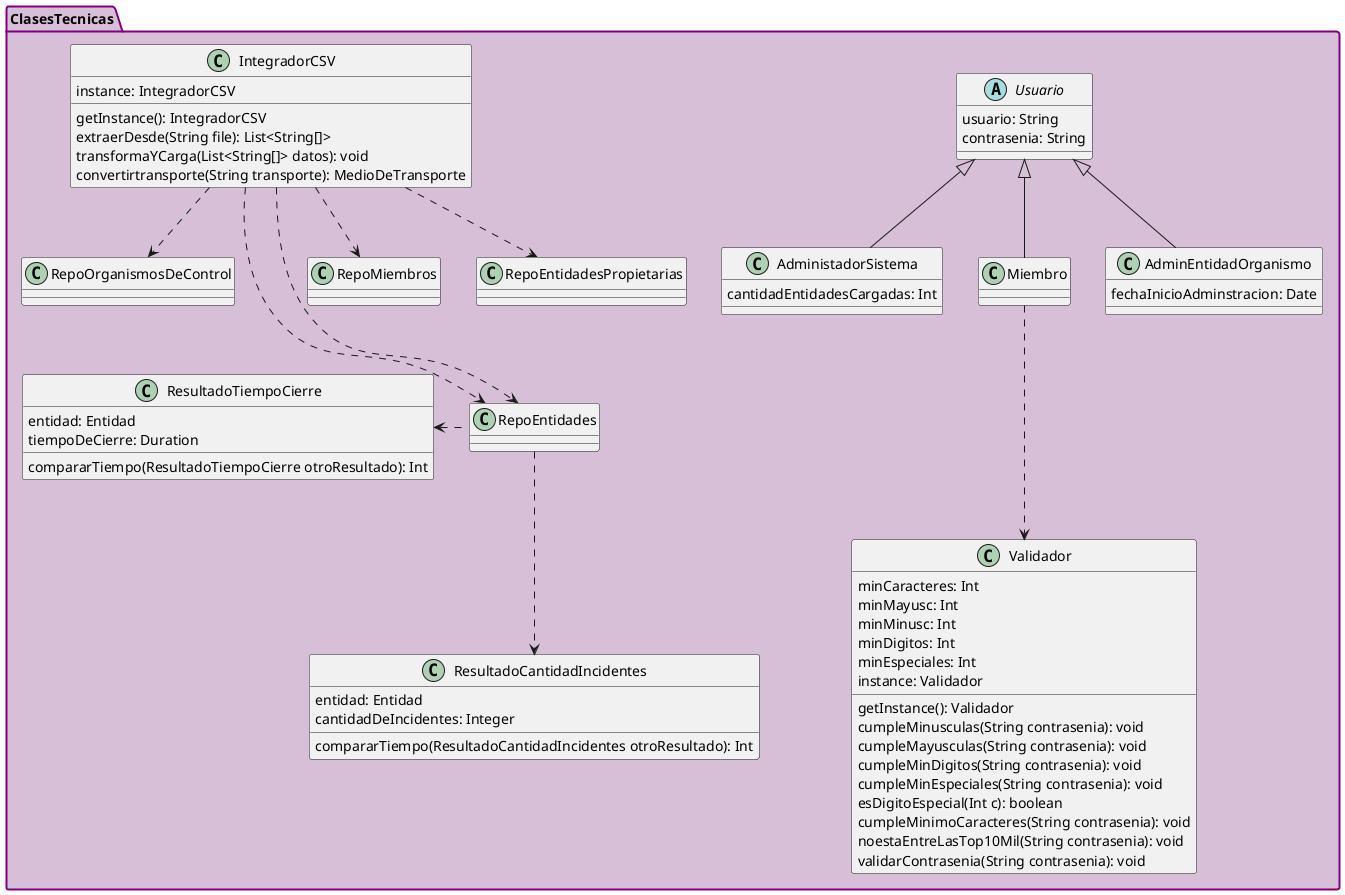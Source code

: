 @startuml
'https://plantuml.com/class-diagram

package ClasesTecnicas #back:thistle;line:purple;line.bold{
    abstract class Usuario{
        usuario: String
        contrasenia: String
    }

    class ResultadoCantidadIncidentes{
        entidad: Entidad
        cantidadDeIncidentes: Integer

        compararTiempo(ResultadoCantidadIncidentes otroResultado): Int
    }

    class ResultadoTiempoCierre{
        entidad: Entidad
        tiempoDeCierre: Duration

        compararTiempo(ResultadoTiempoCierre otroResultado): Int
    }

    class Validador{
        minCaracteres: Int
        minMayusc: Int
        minMinusc: Int
        minDigitos: Int
        minEspeciales: Int
        instance: Validador

        getInstance(): Validador
        cumpleMinusculas(String contrasenia): void
        cumpleMayusculas(String contrasenia): void
        cumpleMinDigitos(String contrasenia): void
        cumpleMinEspeciales(String contrasenia): void
        esDigitoEspecial(Int c): boolean
        cumpleMinimoCaracteres(String contrasenia): void
        noestaEntreLasTop10Mil(String contrasenia): void
        validarContrasenia(String contrasenia): void
    }

      class IntegradorCSV{
            instance: IntegradorCSV
            getInstance(): IntegradorCSV
            extraerDesde(String file): List<String[]>
            transformaYCarga(List<String[]> datos): void
            convertirtransporte(String transporte): MedioDeTransporte
        }

      class AdminEntidadOrganismo {
        fechaInicioAdminstracion: Date
      }
      class AdministadorSistema {
      cantidadEntidadesCargadas: Int
      }


      class "RepoMiembros" as CopiaRepoMiembros{
      }
      class "RepoEntidadesPropietarias" as CopiaRepoEntidadesPropietarias{
      }
      class "RepoOrganismosDeControl" as CopiaRepoOrganismosDeControl{
      }
      class "RepoEntidades" as CopiaRepoEntidades{
      }
      class "Miembro" as CopiaMiembro{
      }


    IntegradorCSV ..down.> CopiaRepoEntidades
    IntegradorCSV ...> CopiaRepoEntidades
    IntegradorCSV ..> CopiaRepoMiembros
    IntegradorCSV ..> CopiaRepoEntidadesPropietarias
    IntegradorCSV ..> CopiaRepoOrganismosDeControl
    CopiaRepoEntidades..left.>ResultadoTiempoCierre
    CopiaRepoEntidades..down>ResultadoCantidadIncidentes
    CopiaMiembro -up-|>Usuario
    CopiaMiembro ...> Validador
     AdminEntidadOrganismo -up-|>Usuario
        AdministadorSistema -up-|>Usuario
}
@enduml